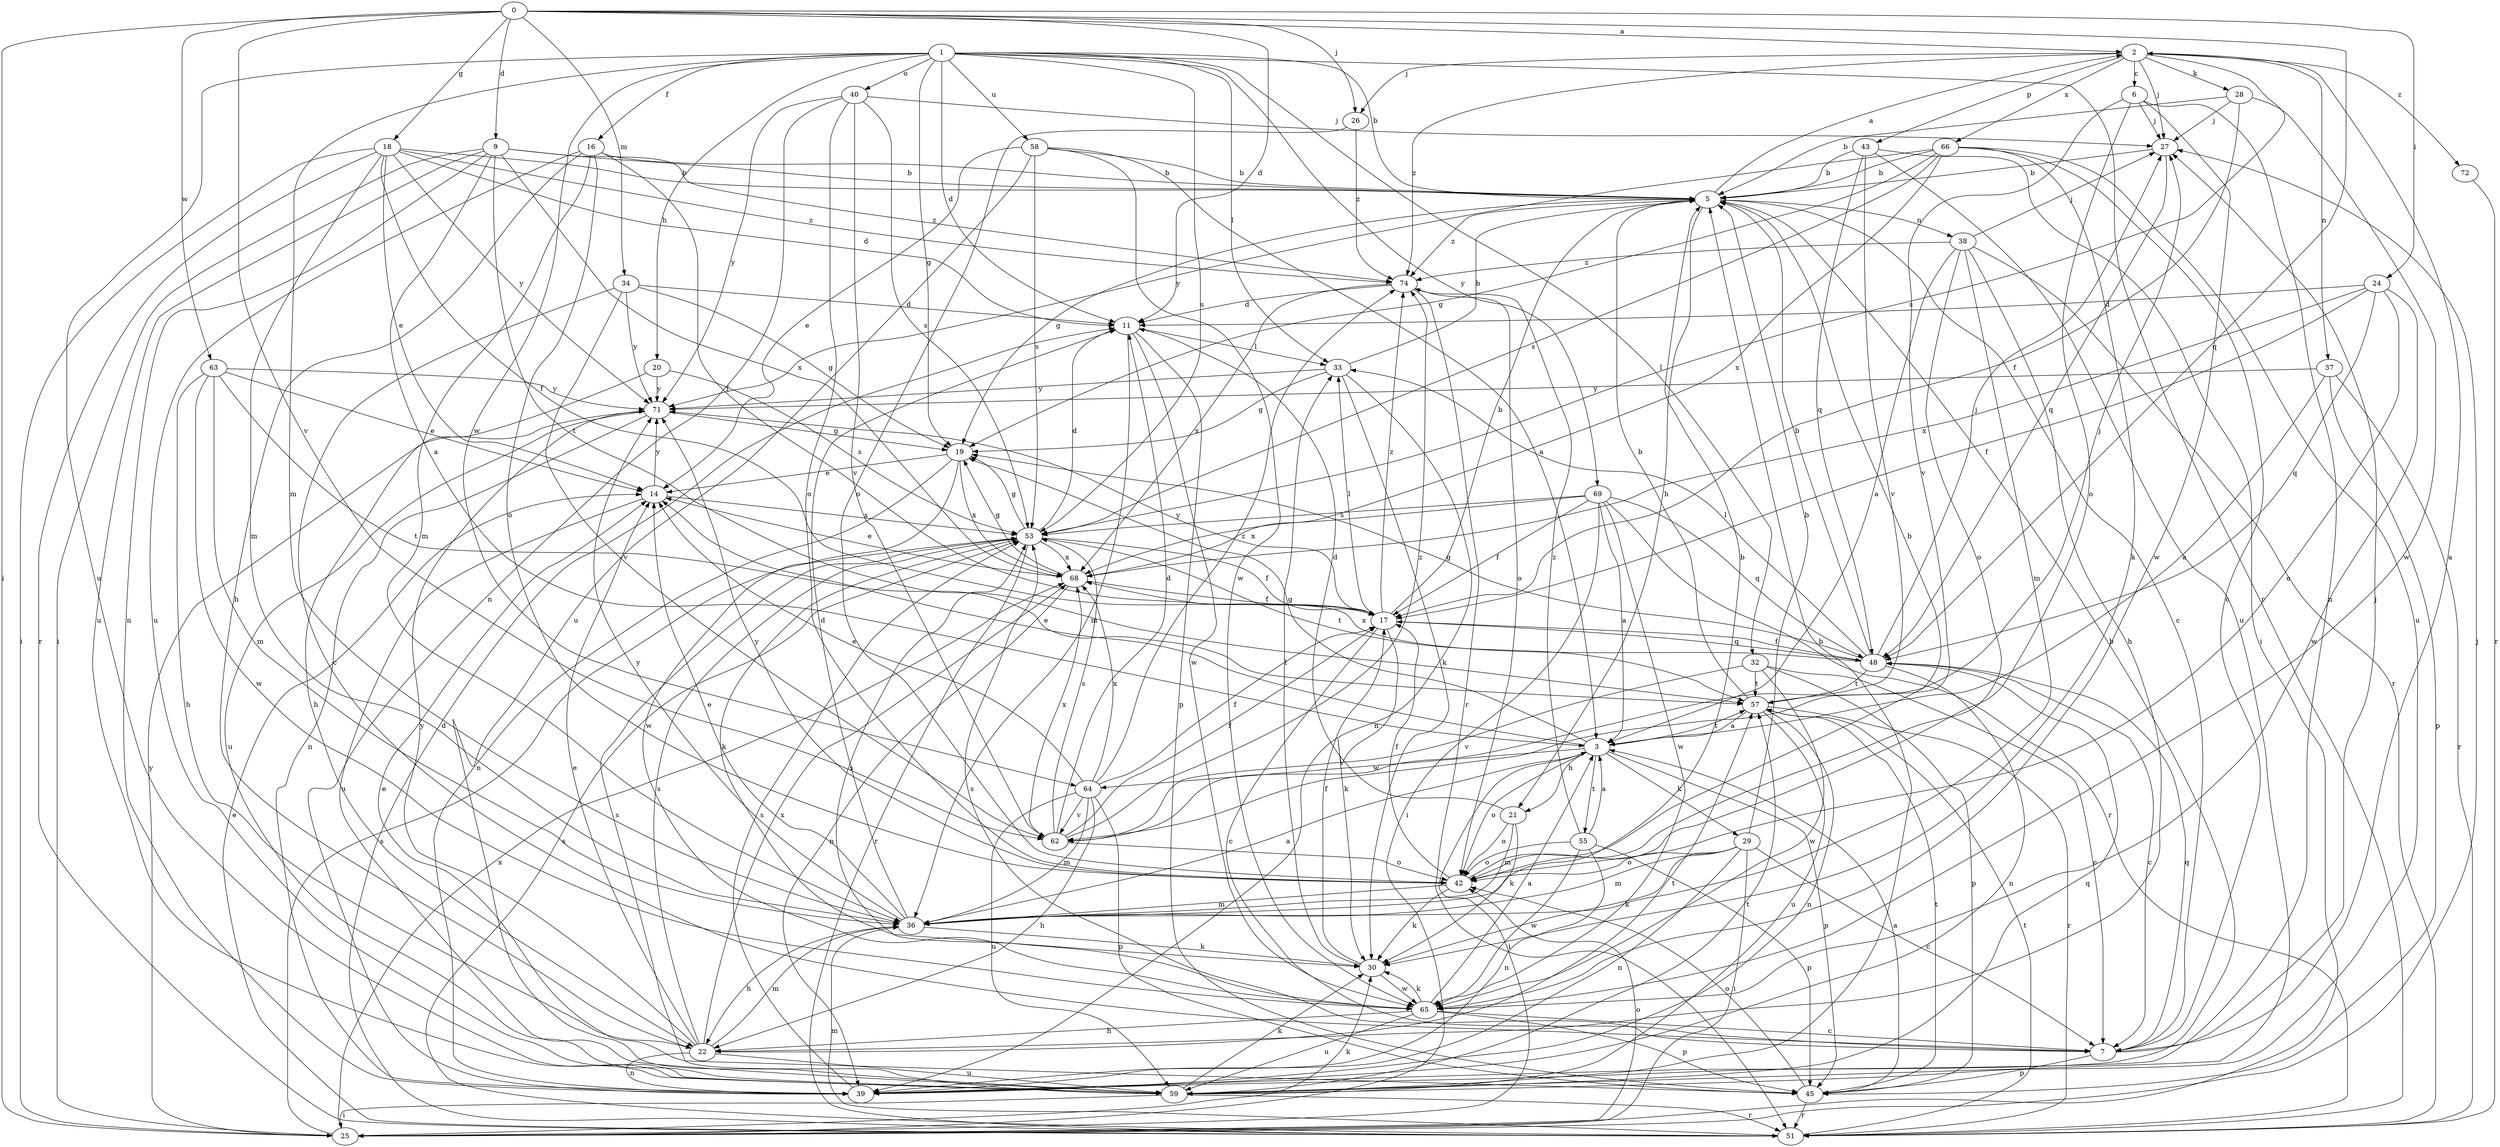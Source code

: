 strict digraph  {
0;
1;
2;
3;
5;
6;
7;
9;
11;
14;
16;
17;
18;
19;
20;
21;
22;
24;
25;
26;
27;
28;
29;
30;
32;
33;
34;
36;
37;
38;
39;
40;
42;
43;
45;
48;
51;
53;
55;
57;
58;
59;
62;
63;
64;
65;
66;
68;
69;
71;
72;
74;
0 -> 2  [label=a];
0 -> 9  [label=d];
0 -> 11  [label=d];
0 -> 18  [label=g];
0 -> 24  [label=i];
0 -> 25  [label=i];
0 -> 26  [label=j];
0 -> 34  [label=m];
0 -> 48  [label=q];
0 -> 62  [label=v];
0 -> 63  [label=w];
1 -> 5  [label=b];
1 -> 11  [label=d];
1 -> 16  [label=f];
1 -> 19  [label=g];
1 -> 20  [label=h];
1 -> 32  [label=l];
1 -> 33  [label=l];
1 -> 36  [label=m];
1 -> 40  [label=o];
1 -> 51  [label=r];
1 -> 53  [label=s];
1 -> 58  [label=u];
1 -> 59  [label=u];
1 -> 64  [label=w];
1 -> 69  [label=y];
2 -> 6  [label=c];
2 -> 26  [label=j];
2 -> 27  [label=j];
2 -> 28  [label=k];
2 -> 37  [label=n];
2 -> 43  [label=p];
2 -> 53  [label=s];
2 -> 66  [label=x];
2 -> 72  [label=z];
2 -> 74  [label=z];
3 -> 14  [label=e];
3 -> 19  [label=g];
3 -> 21  [label=h];
3 -> 25  [label=i];
3 -> 29  [label=k];
3 -> 42  [label=o];
3 -> 45  [label=p];
3 -> 55  [label=t];
3 -> 57  [label=t];
3 -> 64  [label=w];
5 -> 2  [label=a];
5 -> 7  [label=c];
5 -> 19  [label=g];
5 -> 21  [label=h];
5 -> 38  [label=n];
5 -> 74  [label=z];
6 -> 27  [label=j];
6 -> 39  [label=n];
6 -> 42  [label=o];
6 -> 62  [label=v];
6 -> 65  [label=w];
7 -> 2  [label=a];
7 -> 27  [label=j];
7 -> 45  [label=p];
7 -> 48  [label=q];
7 -> 53  [label=s];
9 -> 3  [label=a];
9 -> 5  [label=b];
9 -> 25  [label=i];
9 -> 39  [label=n];
9 -> 57  [label=t];
9 -> 59  [label=u];
9 -> 68  [label=x];
9 -> 74  [label=z];
11 -> 33  [label=l];
11 -> 36  [label=m];
11 -> 45  [label=p];
11 -> 65  [label=w];
14 -> 53  [label=s];
14 -> 59  [label=u];
14 -> 71  [label=y];
16 -> 5  [label=b];
16 -> 17  [label=f];
16 -> 22  [label=h];
16 -> 36  [label=m];
16 -> 42  [label=o];
16 -> 59  [label=u];
17 -> 5  [label=b];
17 -> 7  [label=c];
17 -> 30  [label=k];
17 -> 33  [label=l];
17 -> 48  [label=q];
17 -> 71  [label=y];
17 -> 74  [label=z];
18 -> 5  [label=b];
18 -> 11  [label=d];
18 -> 14  [label=e];
18 -> 17  [label=f];
18 -> 25  [label=i];
18 -> 36  [label=m];
18 -> 51  [label=r];
18 -> 71  [label=y];
18 -> 74  [label=z];
19 -> 14  [label=e];
19 -> 39  [label=n];
19 -> 65  [label=w];
19 -> 68  [label=x];
20 -> 22  [label=h];
20 -> 53  [label=s];
20 -> 71  [label=y];
21 -> 11  [label=d];
21 -> 30  [label=k];
21 -> 36  [label=m];
21 -> 42  [label=o];
22 -> 14  [label=e];
22 -> 36  [label=m];
22 -> 39  [label=n];
22 -> 53  [label=s];
22 -> 57  [label=t];
22 -> 59  [label=u];
22 -> 68  [label=x];
22 -> 71  [label=y];
24 -> 11  [label=d];
24 -> 17  [label=f];
24 -> 42  [label=o];
24 -> 48  [label=q];
24 -> 65  [label=w];
24 -> 68  [label=x];
25 -> 27  [label=j];
25 -> 30  [label=k];
25 -> 42  [label=o];
25 -> 53  [label=s];
25 -> 68  [label=x];
25 -> 71  [label=y];
26 -> 42  [label=o];
26 -> 74  [label=z];
27 -> 5  [label=b];
27 -> 48  [label=q];
28 -> 5  [label=b];
28 -> 17  [label=f];
28 -> 27  [label=j];
28 -> 65  [label=w];
29 -> 5  [label=b];
29 -> 7  [label=c];
29 -> 25  [label=i];
29 -> 30  [label=k];
29 -> 36  [label=m];
29 -> 39  [label=n];
29 -> 42  [label=o];
30 -> 17  [label=f];
30 -> 33  [label=l];
30 -> 65  [label=w];
32 -> 7  [label=c];
32 -> 45  [label=p];
32 -> 57  [label=t];
32 -> 62  [label=v];
32 -> 65  [label=w];
33 -> 5  [label=b];
33 -> 19  [label=g];
33 -> 30  [label=k];
33 -> 39  [label=n];
33 -> 71  [label=y];
34 -> 7  [label=c];
34 -> 11  [label=d];
34 -> 19  [label=g];
34 -> 62  [label=v];
34 -> 71  [label=y];
36 -> 3  [label=a];
36 -> 5  [label=b];
36 -> 11  [label=d];
36 -> 14  [label=e];
36 -> 22  [label=h];
36 -> 30  [label=k];
36 -> 71  [label=y];
37 -> 3  [label=a];
37 -> 45  [label=p];
37 -> 51  [label=r];
37 -> 71  [label=y];
38 -> 3  [label=a];
38 -> 22  [label=h];
38 -> 27  [label=j];
38 -> 36  [label=m];
38 -> 42  [label=o];
38 -> 51  [label=r];
38 -> 74  [label=z];
39 -> 5  [label=b];
39 -> 53  [label=s];
40 -> 27  [label=j];
40 -> 39  [label=n];
40 -> 42  [label=o];
40 -> 53  [label=s];
40 -> 62  [label=v];
40 -> 71  [label=y];
42 -> 5  [label=b];
42 -> 17  [label=f];
42 -> 30  [label=k];
42 -> 36  [label=m];
42 -> 71  [label=y];
43 -> 5  [label=b];
43 -> 25  [label=i];
43 -> 48  [label=q];
43 -> 59  [label=u];
43 -> 62  [label=v];
45 -> 3  [label=a];
45 -> 14  [label=e];
45 -> 42  [label=o];
45 -> 51  [label=r];
45 -> 57  [label=t];
48 -> 5  [label=b];
48 -> 7  [label=c];
48 -> 17  [label=f];
48 -> 19  [label=g];
48 -> 27  [label=j];
48 -> 33  [label=l];
48 -> 39  [label=n];
48 -> 57  [label=t];
48 -> 68  [label=x];
51 -> 11  [label=d];
51 -> 14  [label=e];
51 -> 36  [label=m];
51 -> 53  [label=s];
51 -> 57  [label=t];
53 -> 11  [label=d];
53 -> 17  [label=f];
53 -> 19  [label=g];
53 -> 30  [label=k];
53 -> 51  [label=r];
53 -> 57  [label=t];
53 -> 68  [label=x];
55 -> 3  [label=a];
55 -> 39  [label=n];
55 -> 42  [label=o];
55 -> 45  [label=p];
55 -> 65  [label=w];
55 -> 74  [label=z];
57 -> 3  [label=a];
57 -> 5  [label=b];
57 -> 27  [label=j];
57 -> 39  [label=n];
57 -> 51  [label=r];
57 -> 59  [label=u];
58 -> 3  [label=a];
58 -> 5  [label=b];
58 -> 14  [label=e];
58 -> 53  [label=s];
58 -> 59  [label=u];
58 -> 65  [label=w];
59 -> 5  [label=b];
59 -> 25  [label=i];
59 -> 30  [label=k];
59 -> 48  [label=q];
59 -> 51  [label=r];
59 -> 53  [label=s];
59 -> 57  [label=t];
62 -> 11  [label=d];
62 -> 17  [label=f];
62 -> 42  [label=o];
62 -> 53  [label=s];
62 -> 68  [label=x];
62 -> 74  [label=z];
63 -> 14  [label=e];
63 -> 22  [label=h];
63 -> 36  [label=m];
63 -> 57  [label=t];
63 -> 65  [label=w];
63 -> 71  [label=y];
64 -> 14  [label=e];
64 -> 17  [label=f];
64 -> 22  [label=h];
64 -> 36  [label=m];
64 -> 45  [label=p];
64 -> 59  [label=u];
64 -> 62  [label=v];
64 -> 68  [label=x];
64 -> 74  [label=z];
65 -> 3  [label=a];
65 -> 7  [label=c];
65 -> 22  [label=h];
65 -> 30  [label=k];
65 -> 45  [label=p];
65 -> 53  [label=s];
65 -> 59  [label=u];
66 -> 5  [label=b];
66 -> 7  [label=c];
66 -> 19  [label=g];
66 -> 30  [label=k];
66 -> 53  [label=s];
66 -> 59  [label=u];
66 -> 68  [label=x];
66 -> 71  [label=y];
68 -> 14  [label=e];
68 -> 17  [label=f];
68 -> 19  [label=g];
68 -> 39  [label=n];
69 -> 3  [label=a];
69 -> 17  [label=f];
69 -> 25  [label=i];
69 -> 48  [label=q];
69 -> 51  [label=r];
69 -> 53  [label=s];
69 -> 65  [label=w];
69 -> 68  [label=x];
71 -> 19  [label=g];
71 -> 39  [label=n];
71 -> 59  [label=u];
72 -> 51  [label=r];
74 -> 11  [label=d];
74 -> 42  [label=o];
74 -> 51  [label=r];
74 -> 68  [label=x];
}
